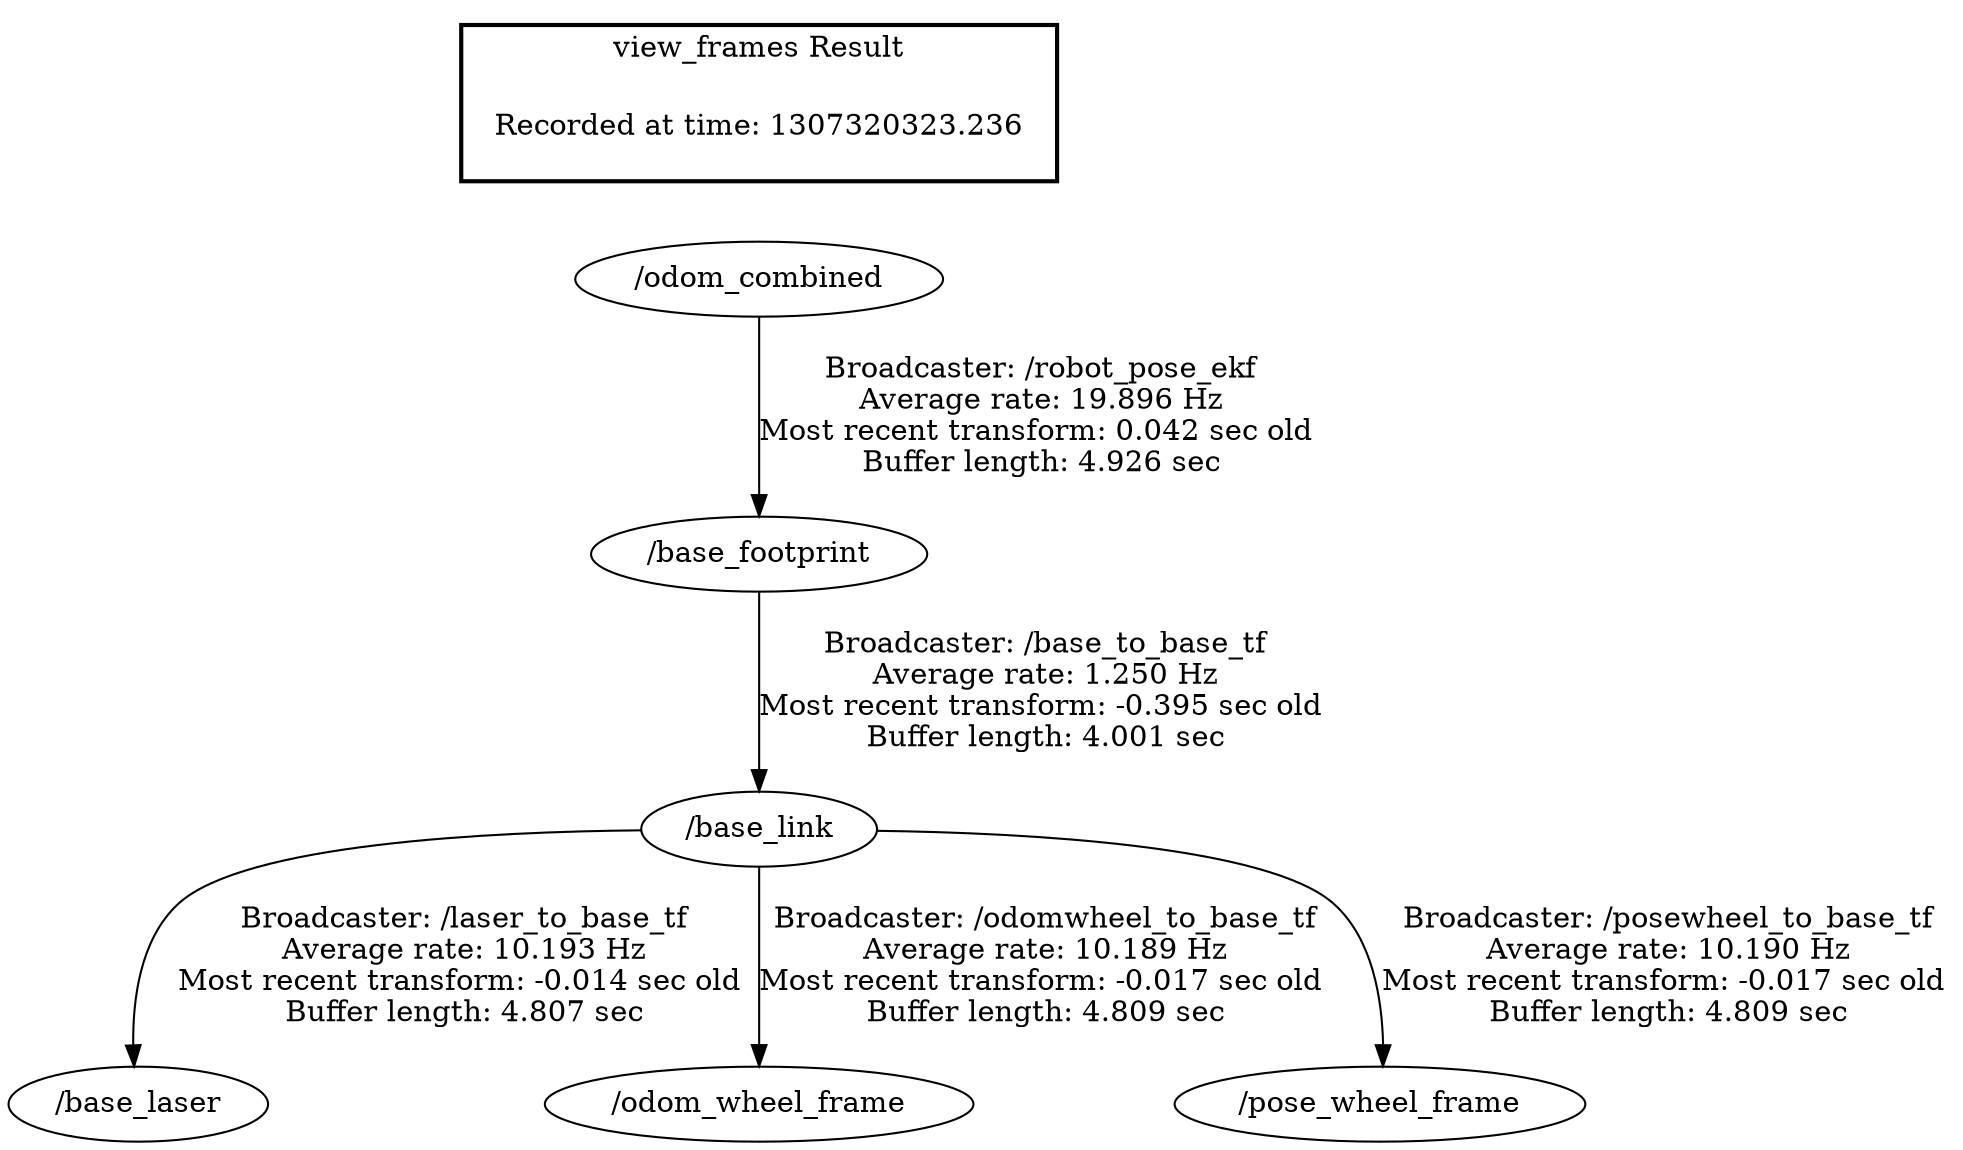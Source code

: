 digraph G {
"/odom_combined" -> "/base_footprint"[label="Broadcaster: /robot_pose_ekf\nAverage rate: 19.896 Hz\nMost recent transform: 0.042 sec old \nBuffer length: 4.926 sec\n"];
"/base_link" -> "/base_laser"[label="Broadcaster: /laser_to_base_tf\nAverage rate: 10.193 Hz\nMost recent transform: -0.014 sec old \nBuffer length: 4.807 sec\n"];
"/base_footprint" -> "/base_link"[label="Broadcaster: /base_to_base_tf\nAverage rate: 1.250 Hz\nMost recent transform: -0.395 sec old \nBuffer length: 4.001 sec\n"];
"/base_link" -> "/odom_wheel_frame"[label="Broadcaster: /odomwheel_to_base_tf\nAverage rate: 10.189 Hz\nMost recent transform: -0.017 sec old \nBuffer length: 4.809 sec\n"];
"/base_link" -> "/pose_wheel_frame"[label="Broadcaster: /posewheel_to_base_tf\nAverage rate: 10.190 Hz\nMost recent transform: -0.017 sec old \nBuffer length: 4.809 sec\n"];
edge [style=invis];
 subgraph cluster_legend { style=bold; color=black; label ="view_frames Result";
"Recorded at time: 1307320323.236"[ shape=plaintext ] ;
 }->"/odom_combined";
}
